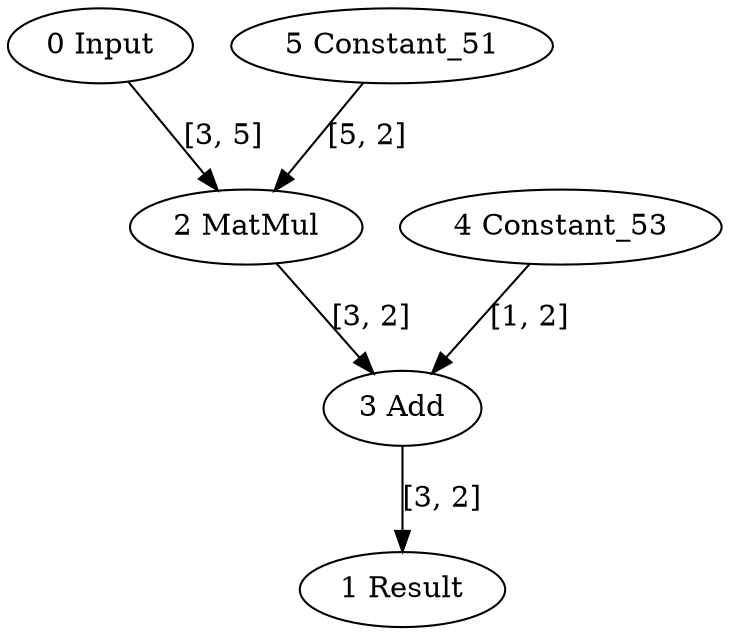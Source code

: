 strict digraph  {
"0 Input" [id=0, type=nncf_model_input];
"1 Result" [id=1, type=nncf_model_output];
"2 MatMul" [id=2, type=MatMul];
"3 Add" [id=3, type=Add];
"4 Constant_53" [id=4, type=Constant];
"5 Constant_51" [id=5, type=Constant];
"0 Input" -> "2 MatMul"  [label="[3, 5]", style=solid];
"2 MatMul" -> "3 Add"  [label="[3, 2]", style=solid];
"3 Add" -> "1 Result"  [label="[3, 2]", style=solid];
"4 Constant_53" -> "3 Add"  [label="[1, 2]", style=solid];
"5 Constant_51" -> "2 MatMul"  [label="[5, 2]", style=solid];
}
